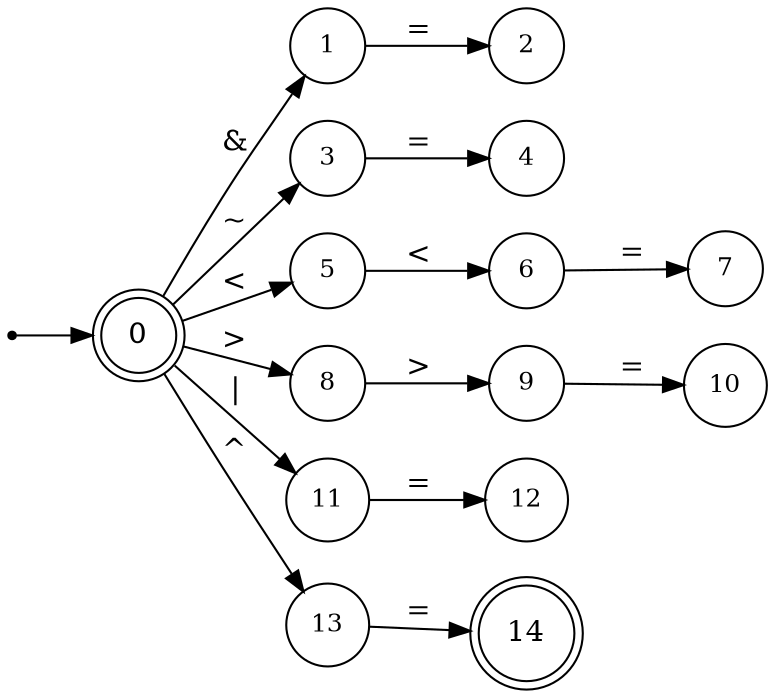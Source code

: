 digraph finite_state_machine {
	rankdir=LR;
	size="10,10"

	node [ shape = doublecircle, label = "0", fontsize  = 14] n0;

	node [ shape = circle, label = "1", fontsize  = 12] n1;
	node [ shape = circle, label = "2", fontsize  = 12] n2;
	node [ shape = circle, label = "3", fontsize  = 12] n3;
	node [ shape = circle, label = "4", fontsize  = 12] n4;
	node [ shape = circle, label = "5", fontsize  = 12] n5;
	node [ shape = circle, label = "6", fontsize  = 12] n6;
	node [ shape = circle, label = "7", fontsize  = 12] n7;
	node [ shape = circle, label = "8", fontsize  = 12] n8;
	node [ shape = circle, label = "9", fontsize  = 12] n9;
	node [ shape = circle, label = "10", fontsize  = 12] n10;
	node [ shape = circle, label = "11", fontsize  = 12] n11;
	node [ shape = circle, label = "12", fontsize  = 12] n12;
	node [ shape = circle, label = "13", fontsize  = 12] n13;

	node [ shape = doublecircle, label = "14", fontsize  = 14] n14;

	node [shape = point ]; qi
	qi -> n0;

	n0 -> n1 [ label = "&" ];
	n1 -> n2 [ label = "=" ];
	n0 -> n3 [ label = "~" ];
	n3 -> n4 [ label = "=" ];
	n0 -> n5 [ label = "<" ];
	n5 -> n6 [ label = "<" ];
	n6 -> n7 [ label = "=" ];
	n0 -> n8 [ label = ">" ];
	n8 -> n9 [ label = ">" ];
	n9 -> n10 [ label = "=" ];
	n0 -> n11 [ label = "|" ];
	n11 -> n12 [ label = "=" ];
	n0 -> n13 [ label = "^" ];
	n13 -> n14 [ label = "=" ];
}